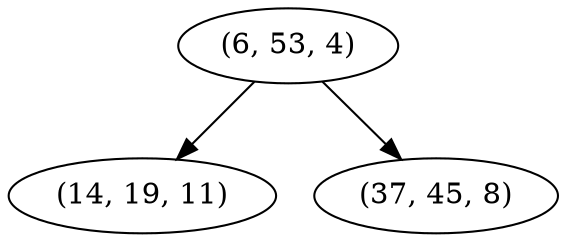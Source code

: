 digraph tree {
    "(6, 53, 4)";
    "(14, 19, 11)";
    "(37, 45, 8)";
    "(6, 53, 4)" -> "(14, 19, 11)";
    "(6, 53, 4)" -> "(37, 45, 8)";
}
